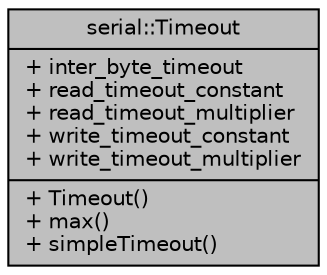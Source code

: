 digraph "serial::Timeout"
{
 // LATEX_PDF_SIZE
  edge [fontname="Helvetica",fontsize="10",labelfontname="Helvetica",labelfontsize="10"];
  node [fontname="Helvetica",fontsize="10",shape=record];
  Node1 [label="{serial::Timeout\n|+ inter_byte_timeout\l+ read_timeout_constant\l+ read_timeout_multiplier\l+ write_timeout_constant\l+ write_timeout_multiplier\l|+ Timeout()\l+ max()\l+ simpleTimeout()\l}",height=0.2,width=0.4,color="black", fillcolor="grey75", style="filled", fontcolor="black",tooltip=" "];
}

